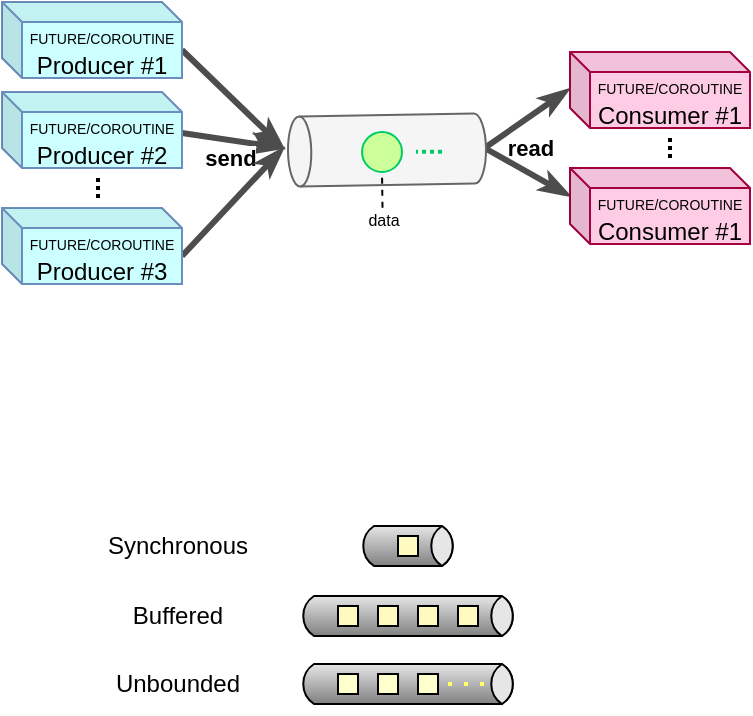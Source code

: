 <mxfile version="23.1.5" type="device" pages="2">
  <diagram id="aMwOTs6f9R6VMjx3bppE" name="Page-1">
    <mxGraphModel dx="500" dy="342" grid="1" gridSize="10" guides="1" tooltips="1" connect="1" arrows="1" fold="1" page="1" pageScale="1" pageWidth="1169" pageHeight="827" math="0" shadow="0">
      <root>
        <mxCell id="0" />
        <mxCell id="1" parent="0" />
        <mxCell id="mugfAPzPrLLupBdJbm17-26" value="" style="endArrow=classicThin;html=1;rounded=1;sketch=0;curved=0;entryX=0;entryY=0.5;entryDx=2.7;entryDy=0;entryPerimeter=0;exitX=1;exitY=0.5;exitDx=0;exitDy=0;strokeColor=#4D4D4D;strokeWidth=3;endFill=1;" parent="1" edge="1">
          <mxGeometry width="50" height="50" relative="1" as="geometry">
            <mxPoint x="282" y="222.5" as="sourcePoint" />
            <mxPoint x="332.7" y="230" as="targetPoint" />
          </mxGeometry>
        </mxCell>
        <mxCell id="mugfAPzPrLLupBdJbm17-11" value="" style="endArrow=classicThin;html=1;rounded=1;sketch=0;curved=0;entryX=0;entryY=0.5;entryDx=2.7;entryDy=0;entryPerimeter=0;exitX=0;exitY=0;exitDx=90;exitDy=24;exitPerimeter=0;strokeColor=#4D4D4D;strokeWidth=3;endFill=1;" parent="1" source="PeGZlQfUJxuQuzUFIjWj-1" edge="1">
          <mxGeometry width="50" height="50" relative="1" as="geometry">
            <mxPoint x="282" y="192.5" as="sourcePoint" />
            <mxPoint x="332.7" y="230" as="targetPoint" />
          </mxGeometry>
        </mxCell>
        <mxCell id="mugfAPzPrLLupBdJbm17-13" value="&lt;b&gt;send&lt;/b&gt;" style="edgeLabel;html=1;align=center;verticalAlign=middle;resizable=0;points=[];labelBackgroundColor=#FFFFFF;" parent="mugfAPzPrLLupBdJbm17-11" vertex="1" connectable="0">
          <mxGeometry x="-0.098" y="-1" relative="1" as="geometry">
            <mxPoint x="1" y="31" as="offset" />
          </mxGeometry>
        </mxCell>
        <mxCell id="mugfAPzPrLLupBdJbm17-15" value="" style="endArrow=classicThin;html=1;rounded=1;sketch=0;curved=0;entryX=-0.005;entryY=0.489;entryDx=0;entryDy=0;exitX=1;exitY=0.5;exitDx=-2.7;exitDy=0;exitPerimeter=0;entryPerimeter=0;strokeColor=#4D4D4D;strokeWidth=3;endFill=1;" parent="1" target="PeGZlQfUJxuQuzUFIjWj-4" edge="1">
          <mxGeometry width="50" height="50" relative="1" as="geometry">
            <mxPoint x="433.3" y="230" as="sourcePoint" />
            <mxPoint x="481.0" y="200.5" as="targetPoint" />
          </mxGeometry>
        </mxCell>
        <mxCell id="mugfAPzPrLLupBdJbm17-16" value="&lt;b&gt;read&lt;/b&gt;" style="edgeLabel;html=1;align=center;verticalAlign=middle;resizable=0;points=[];" parent="mugfAPzPrLLupBdJbm17-15" vertex="1" connectable="0">
          <mxGeometry x="-0.098" y="-1" relative="1" as="geometry">
            <mxPoint x="3" y="12" as="offset" />
          </mxGeometry>
        </mxCell>
        <mxCell id="mugfAPzPrLLupBdJbm17-21" style="rounded=0;sketch=0;orthogonalLoop=1;jettySize=auto;html=1;exitX=0;exitY=0;exitDx=0;exitDy=14;entryX=1;entryY=0.5;entryDx=-2.7;entryDy=0;entryPerimeter=0;startArrow=classicThin;startFill=1;endArrow=none;endFill=0;exitPerimeter=0;strokeColor=#4D4D4D;strokeWidth=3;" parent="1" source="PeGZlQfUJxuQuzUFIjWj-5" edge="1">
          <mxGeometry relative="1" as="geometry">
            <mxPoint x="481.0" y="247.5" as="sourcePoint" />
            <mxPoint x="433.3" y="230" as="targetPoint" />
          </mxGeometry>
        </mxCell>
        <mxCell id="mugfAPzPrLLupBdJbm17-22" value="" style="endArrow=none;dashed=1;html=1;rounded=0;sketch=0;dashPattern=1 1;strokeWidth=2;" parent="1" edge="1">
          <mxGeometry width="50" height="50" relative="1" as="geometry">
            <mxPoint x="526" y="225" as="sourcePoint" />
            <mxPoint x="526" y="235" as="targetPoint" />
          </mxGeometry>
        </mxCell>
        <mxCell id="mugfAPzPrLLupBdJbm17-25" value="" style="endArrow=none;dashed=1;html=1;rounded=0;sketch=0;dashPattern=1 1;strokeWidth=2;" parent="1" edge="1">
          <mxGeometry width="50" height="50" relative="1" as="geometry">
            <mxPoint x="240" y="245" as="sourcePoint" />
            <mxPoint x="240" y="255" as="targetPoint" />
          </mxGeometry>
        </mxCell>
        <mxCell id="mugfAPzPrLLupBdJbm17-28" value="" style="endArrow=classicThin;html=1;rounded=1;sketch=0;curved=0;entryX=0;entryY=0.5;entryDx=2.7;entryDy=0;entryPerimeter=0;exitX=0;exitY=0;exitDx=90;exitDy=24;exitPerimeter=0;strokeColor=#4D4D4D;strokeWidth=3;endFill=1;" parent="1" source="PeGZlQfUJxuQuzUFIjWj-3" edge="1">
          <mxGeometry width="50" height="50" relative="1" as="geometry">
            <mxPoint x="282" y="264.5" as="sourcePoint" />
            <mxPoint x="332.7" y="230" as="targetPoint" />
          </mxGeometry>
        </mxCell>
        <mxCell id="mugfAPzPrLLupBdJbm17-30" value="" style="strokeWidth=1;outlineConnect=0;dashed=0;align=center;html=1;fontSize=8;shape=mxgraph.eip.dataChannel;verticalLabelPosition=bottom;verticalAlign=top;sketch=0;" parent="1" vertex="1">
          <mxGeometry x="340" y="454" width="110" height="20" as="geometry" />
        </mxCell>
        <mxCell id="WXEPO3sMHxBiIZp9lmY1-1" value="Buffered" style="text;html=1;strokeColor=none;fillColor=none;align=center;verticalAlign=middle;whiteSpace=wrap;rounded=0;" parent="1" vertex="1">
          <mxGeometry x="250" y="449" width="60" height="30" as="geometry" />
        </mxCell>
        <mxCell id="WXEPO3sMHxBiIZp9lmY1-2" value="" style="strokeWidth=1;outlineConnect=0;dashed=0;align=center;html=1;fontSize=8;shape=mxgraph.eip.dataChannel;verticalLabelPosition=bottom;verticalAlign=top;sketch=0;" parent="1" vertex="1">
          <mxGeometry x="370" y="419" width="50" height="20" as="geometry" />
        </mxCell>
        <mxCell id="WXEPO3sMHxBiIZp9lmY1-3" value="Synchronous" style="text;html=1;strokeColor=none;fillColor=none;align=center;verticalAlign=middle;whiteSpace=wrap;rounded=0;" parent="1" vertex="1">
          <mxGeometry x="250" y="414" width="60" height="30" as="geometry" />
        </mxCell>
        <mxCell id="WXEPO3sMHxBiIZp9lmY1-7" value="" style="strokeWidth=1;outlineConnect=0;dashed=0;align=center;fontSize=8;shape=mxgraph.eip.messageChannel;html=1;verticalLabelPosition=bottom;verticalAlign=top;" parent="1" vertex="1">
          <mxGeometry x="340" y="488" width="110" height="20" as="geometry" />
        </mxCell>
        <mxCell id="WXEPO3sMHxBiIZp9lmY1-11" value="" style="whiteSpace=wrap;html=1;aspect=fixed;fillColor=#FFFFCC;" parent="1" vertex="1">
          <mxGeometry x="360" y="493" width="10" height="10" as="geometry" />
        </mxCell>
        <mxCell id="WXEPO3sMHxBiIZp9lmY1-12" value="" style="whiteSpace=wrap;html=1;aspect=fixed;fillColor=#FFFFCC;" parent="1" vertex="1">
          <mxGeometry x="380" y="493" width="10" height="10" as="geometry" />
        </mxCell>
        <mxCell id="WXEPO3sMHxBiIZp9lmY1-13" value="" style="whiteSpace=wrap;html=1;aspect=fixed;fillColor=#FFFFCC;" parent="1" vertex="1">
          <mxGeometry x="400" y="493" width="10" height="10" as="geometry" />
        </mxCell>
        <mxCell id="WXEPO3sMHxBiIZp9lmY1-14" value="" style="endArrow=none;dashed=1;html=1;dashPattern=1 3;strokeWidth=2;rounded=0;strokeColor=#FFFF66;" parent="1" edge="1">
          <mxGeometry width="50" height="50" relative="1" as="geometry">
            <mxPoint x="433" y="498" as="sourcePoint" />
            <mxPoint x="413" y="498" as="targetPoint" />
          </mxGeometry>
        </mxCell>
        <mxCell id="WXEPO3sMHxBiIZp9lmY1-16" value="Unbounded" style="text;html=1;strokeColor=none;fillColor=none;align=center;verticalAlign=middle;whiteSpace=wrap;rounded=0;" parent="1" vertex="1">
          <mxGeometry x="250" y="483" width="60" height="30" as="geometry" />
        </mxCell>
        <mxCell id="PeGZlQfUJxuQuzUFIjWj-1" value="&lt;font style=&quot;font-size: 7px;&quot;&gt;FUTURE/COROUTINE&lt;br&gt;&lt;/font&gt;Producer #1" style="shape=cube;whiteSpace=wrap;html=1;boundedLbl=1;backgroundOutline=1;darkOpacity=0.05;darkOpacity2=0.1;size=10;fillColor=#CCFFFF;strokeColor=#6c8ebf;" vertex="1" parent="1">
          <mxGeometry x="192" y="157" width="90" height="38" as="geometry" />
        </mxCell>
        <mxCell id="PeGZlQfUJxuQuzUFIjWj-2" value="&lt;font style=&quot;font-size: 7px;&quot;&gt;FUTURE/COROUTINE&lt;br style=&quot;&quot;&gt;&lt;/font&gt;Producer #2" style="shape=cube;whiteSpace=wrap;html=1;boundedLbl=1;backgroundOutline=1;darkOpacity=0.05;darkOpacity2=0.1;size=10;fillColor=#CCFFFF;strokeColor=#6c8ebf;" vertex="1" parent="1">
          <mxGeometry x="192" y="202" width="90" height="38" as="geometry" />
        </mxCell>
        <mxCell id="PeGZlQfUJxuQuzUFIjWj-3" value="&lt;font style=&quot;font-size: 7px;&quot;&gt;FUTURE/COROUTINE&lt;br style=&quot;border-color: var(--border-color);&quot;&gt;&lt;/font&gt;Producer #3" style="shape=cube;whiteSpace=wrap;html=1;boundedLbl=1;backgroundOutline=1;darkOpacity=0.05;darkOpacity2=0.1;size=10;fillColor=#CCFFFF;strokeColor=#6c8ebf;" vertex="1" parent="1">
          <mxGeometry x="192" y="260" width="90" height="38" as="geometry" />
        </mxCell>
        <mxCell id="PeGZlQfUJxuQuzUFIjWj-4" value="&lt;font style=&quot;&quot; color=&quot;#000000&quot;&gt;&lt;span style=&quot;font-size: 7px;&quot;&gt;FUTURE/COROUTINE&lt;/span&gt;&lt;br style=&quot;border-color: var(--border-color); font-size: 7px;&quot;&gt;&lt;font style=&quot;font-size: 12px;&quot;&gt;Consumer #1&lt;/font&gt;&lt;/font&gt;" style="shape=cube;whiteSpace=wrap;html=1;boundedLbl=1;backgroundOutline=1;darkOpacity=0.05;darkOpacity2=0.1;size=10;fillColor=#FFCCE6;strokeColor=#A50040;fontColor=#ffffff;" vertex="1" parent="1">
          <mxGeometry x="476" y="182" width="90" height="38" as="geometry" />
        </mxCell>
        <mxCell id="PeGZlQfUJxuQuzUFIjWj-5" value="&lt;font color=&quot;#000000&quot; style=&quot;font-size: 7px;&quot;&gt;FUTURE/COROUTINE&lt;br style=&quot;border-color: var(--border-color);&quot;&gt;&lt;/font&gt;&lt;font color=&quot;#000000&quot;&gt;Consumer #1&lt;/font&gt;" style="shape=cube;whiteSpace=wrap;html=1;boundedLbl=1;backgroundOutline=1;darkOpacity=0.05;darkOpacity2=0.1;size=10;fillColor=#FFCCE6;strokeColor=#A50040;fontColor=#ffffff;" vertex="1" parent="1">
          <mxGeometry x="476" y="240" width="90" height="38" as="geometry" />
        </mxCell>
        <mxCell id="PeGZlQfUJxuQuzUFIjWj-15" value="" style="endArrow=none;dashed=1;html=1;dashPattern=1 3;strokeWidth=2;rounded=0;strokeColor=#FFFF66;" edge="1" parent="1">
          <mxGeometry width="50" height="50" relative="1" as="geometry">
            <mxPoint x="423" y="230" as="sourcePoint" />
            <mxPoint x="403" y="230" as="targetPoint" />
          </mxGeometry>
        </mxCell>
        <mxCell id="PeGZlQfUJxuQuzUFIjWj-16" value="" style="shape=cylinder3;whiteSpace=wrap;html=1;boundedLbl=1;backgroundOutline=1;size=5.817;rotation=-91;fillColor=#f5f5f5;strokeColor=#666666;fontColor=#333333;" vertex="1" parent="1">
          <mxGeometry x="367" y="181.51" width="35" height="99" as="geometry" />
        </mxCell>
        <mxCell id="PeGZlQfUJxuQuzUFIjWj-20" value="" style="endArrow=none;dashed=1;html=1;rounded=0;sketch=0;dashPattern=1 1;strokeWidth=2;strokeColor=#00CC66;" edge="1" parent="1">
          <mxGeometry width="50" height="50" relative="1" as="geometry">
            <mxPoint x="412" y="231.84" as="sourcePoint" />
            <mxPoint x="399" y="231.84" as="targetPoint" />
          </mxGeometry>
        </mxCell>
        <mxCell id="PeGZlQfUJxuQuzUFIjWj-21" value="" style="ellipse;whiteSpace=wrap;html=1;aspect=fixed;fillColor=#CCFF99;strokeColor=#00CC66;fontColor=#ffffff;" vertex="1" parent="1">
          <mxGeometry x="372" y="222.01" width="20" height="20" as="geometry" />
        </mxCell>
        <mxCell id="PeGZlQfUJxuQuzUFIjWj-22" value="" style="endArrow=none;html=1;rounded=0;entryX=0.5;entryY=1;entryDx=0;entryDy=0;dashed=1;endFill=0;exitX=0.5;exitY=0;exitDx=0;exitDy=0;" edge="1" parent="1" source="PeGZlQfUJxuQuzUFIjWj-23" target="PeGZlQfUJxuQuzUFIjWj-21">
          <mxGeometry width="50" height="50" relative="1" as="geometry">
            <mxPoint x="380" y="270" as="sourcePoint" />
            <mxPoint x="400" y="220" as="targetPoint" />
          </mxGeometry>
        </mxCell>
        <mxCell id="PeGZlQfUJxuQuzUFIjWj-23" value="&lt;font style=&quot;font-size: 8px;&quot;&gt;data&lt;/font&gt;" style="text;html=1;align=center;verticalAlign=middle;whiteSpace=wrap;rounded=0;" vertex="1" parent="1">
          <mxGeometry x="364.5" y="259.88" width="35.5" height="10.12" as="geometry" />
        </mxCell>
      </root>
    </mxGraphModel>
  </diagram>
  <diagram id="3a8hVjhjdrr7WiaXMhHX" name="Page-2">
    <mxGraphModel dx="586" dy="401" grid="1" gridSize="10" guides="1" tooltips="1" connect="1" arrows="1" fold="1" page="1" pageScale="1" pageWidth="1169" pageHeight="827" math="0" shadow="0">
      <root>
        <mxCell id="0" />
        <mxCell id="1" parent="0" />
        <mxCell id="14MCil_7jfxg2Hh28OgQ-18" style="edgeStyle=orthogonalEdgeStyle;rounded=0;orthogonalLoop=1;jettySize=auto;html=1;entryX=0;entryY=0.5;entryDx=2.7;entryDy=0;entryPerimeter=0;" parent="1" source="J-YGsEJLAHpFyjtgHunB-54" target="5zWQOH64XqasBRFnEztx-10" edge="1">
          <mxGeometry relative="1" as="geometry">
            <mxPoint x="387.7" y="338" as="targetPoint" />
          </mxGeometry>
        </mxCell>
        <mxCell id="J-YGsEJLAHpFyjtgHunB-37" value="" style="sketch=0;outlineConnect=0;fontColor=#232F3E;gradientColor=none;fillColor=#4D4D4D;strokeColor=none;dashed=0;verticalLabelPosition=bottom;verticalAlign=top;align=center;html=1;fontSize=12;fontStyle=0;aspect=fixed;pointerEvents=1;shape=mxgraph.aws4.iot_thing_temperature_sensor;" parent="1" vertex="1">
          <mxGeometry x="221" y="250" width="30" height="30" as="geometry" />
        </mxCell>
        <mxCell id="J-YGsEJLAHpFyjtgHunB-38" value="" style="sketch=0;outlineConnect=0;fontColor=#232F3E;gradientColor=none;fillColor=#4D4D4D;strokeColor=none;dashed=0;verticalLabelPosition=bottom;verticalAlign=top;align=center;html=1;fontSize=12;fontStyle=0;aspect=fixed;pointerEvents=1;shape=mxgraph.aws4.iot_thing_temperature_sensor;" parent="1" vertex="1">
          <mxGeometry x="205" y="295" width="30" height="30" as="geometry" />
        </mxCell>
        <mxCell id="J-YGsEJLAHpFyjtgHunB-41" value="" style="aspect=fixed;perimeter=ellipsePerimeter;html=1;align=center;shadow=0;dashed=0;fontColor=#4277BB;labelBackgroundColor=#ffffff;fontSize=12;spacingTop=3;image;image=img/lib/ibm/users/sensor.svg;strokeColor=default;fillColor=#4D4D4D;" parent="1" vertex="1">
          <mxGeometry x="231" y="345" width="30" height="30" as="geometry" />
        </mxCell>
        <mxCell id="J-YGsEJLAHpFyjtgHunB-54" value="Sensor&lt;br&gt;Source" style="ellipse;shape=umlControl;whiteSpace=wrap;html=1;fontSize=9;strokeColor=default;fillColor=none;" parent="1" vertex="1">
          <mxGeometry x="290" y="275" width="50" height="60" as="geometry" />
        </mxCell>
        <mxCell id="J-YGsEJLAHpFyjtgHunB-58" value="" style="endArrow=none;dashed=1;html=1;dashPattern=1 3;strokeWidth=2;rounded=0;fontSize=9;" parent="1" edge="1">
          <mxGeometry width="50" height="50" relative="1" as="geometry">
            <mxPoint x="236" y="411" as="sourcePoint" />
            <mxPoint x="235.73" y="393" as="targetPoint" />
          </mxGeometry>
        </mxCell>
        <mxCell id="J-YGsEJLAHpFyjtgHunB-59" value="" style="endArrow=openThin;dashed=1;html=1;strokeWidth=2;fontSize=9;entryX=0.004;entryY=0.6;entryDx=0;entryDy=0;entryPerimeter=0;curved=1;dashPattern=1 2;endFill=0;" parent="1" source="J-YGsEJLAHpFyjtgHunB-37" target="J-YGsEJLAHpFyjtgHunB-54" edge="1">
          <mxGeometry width="50" height="50" relative="1" as="geometry">
            <mxPoint x="240" y="370" as="sourcePoint" />
            <mxPoint x="290" y="320" as="targetPoint" />
            <Array as="points">
              <mxPoint x="270" y="270" />
              <mxPoint x="250" y="310" />
            </Array>
          </mxGeometry>
        </mxCell>
        <mxCell id="J-YGsEJLAHpFyjtgHunB-60" value="" style="endArrow=openThin;dashed=1;html=1;strokeWidth=2;fontSize=9;curved=1;dashPattern=1 2;endFill=0;" parent="1" source="J-YGsEJLAHpFyjtgHunB-38" edge="1">
          <mxGeometry width="50" height="50" relative="1" as="geometry">
            <mxPoint x="220" y="308.143" as="sourcePoint" />
            <mxPoint x="290" y="311" as="targetPoint" />
            <Array as="points">
              <mxPoint x="240" y="311" />
              <mxPoint x="250" y="311" />
            </Array>
          </mxGeometry>
        </mxCell>
        <mxCell id="J-YGsEJLAHpFyjtgHunB-61" value="" style="endArrow=block;dashed=1;html=1;strokeWidth=2;fontSize=9;entryX=0.008;entryY=0.6;entryDx=0;entryDy=0;entryPerimeter=0;curved=1;dashPattern=1 2;endFill=1;exitX=0.5;exitY=0;exitDx=0;exitDy=0;" parent="1" source="J-YGsEJLAHpFyjtgHunB-41" target="J-YGsEJLAHpFyjtgHunB-54" edge="1">
          <mxGeometry width="50" height="50" relative="1" as="geometry">
            <mxPoint x="240" y="276.364" as="sourcePoint" />
            <mxPoint x="300.2" y="321" as="targetPoint" />
            <Array as="points">
              <mxPoint x="250" y="330" />
              <mxPoint x="260" y="310" />
            </Array>
          </mxGeometry>
        </mxCell>
        <mxCell id="14MCil_7jfxg2Hh28OgQ-8" value="" style="strokeWidth=1;outlineConnect=0;dashed=0;align=center;html=1;fontSize=8;shape=mxgraph.eip.channel_adapter;rotation=-90;" parent="1" vertex="1">
          <mxGeometry x="710.75" y="302" width="28" height="74" as="geometry" />
        </mxCell>
        <mxCell id="14MCil_7jfxg2Hh28OgQ-12" value="" style="strokeWidth=1;outlineConnect=0;dashed=0;align=center;html=1;fontSize=8;shape=mxgraph.eip.dataChannel;verticalLabelPosition=bottom;labelBackgroundColor=#ffffff;verticalAlign=top;" parent="1" vertex="1">
          <mxGeometry x="391" y="256" width="89" height="20" as="geometry" />
        </mxCell>
        <mxCell id="14MCil_7jfxg2Hh28OgQ-14" value="&lt;font style=&quot;font-size: 9px;&quot;&gt;Temperature&lt;/font&gt;" style="text;html=1;align=center;verticalAlign=middle;whiteSpace=wrap;rounded=0;" parent="1" vertex="1">
          <mxGeometry x="209" y="220" width="60" height="30" as="geometry" />
        </mxCell>
        <mxCell id="14MCil_7jfxg2Hh28OgQ-15" value="&lt;font style=&quot;font-size: 9px;&quot;&gt;Temperature&lt;/font&gt;" style="text;html=1;align=center;verticalAlign=middle;whiteSpace=wrap;rounded=0;" parent="1" vertex="1">
          <mxGeometry x="190" y="315" width="60" height="30" as="geometry" />
        </mxCell>
        <mxCell id="14MCil_7jfxg2Hh28OgQ-16" value="&lt;font style=&quot;font-size: 9px;&quot;&gt;Luminosity&lt;/font&gt;" style="text;html=1;align=center;verticalAlign=middle;whiteSpace=wrap;rounded=0;" parent="1" vertex="1">
          <mxGeometry x="216" y="365" width="60" height="30" as="geometry" />
        </mxCell>
        <mxCell id="14MCil_7jfxg2Hh28OgQ-17" style="edgeStyle=orthogonalEdgeStyle;rounded=0;orthogonalLoop=1;jettySize=auto;html=1;entryX=0;entryY=0.5;entryDx=2.7;entryDy=0;entryPerimeter=0;" parent="1" source="J-YGsEJLAHpFyjtgHunB-54" target="14MCil_7jfxg2Hh28OgQ-12" edge="1">
          <mxGeometry relative="1" as="geometry" />
        </mxCell>
        <mxCell id="14MCil_7jfxg2Hh28OgQ-27" value="&lt;font face=&quot;Courier New&quot; style=&quot;font-size: 9px;&quot;&gt;&lt;b&gt;groupBy&lt;/b&gt;&lt;/font&gt;" style="edgeLabel;html=1;align=center;verticalAlign=middle;resizable=0;points=[];" parent="14MCil_7jfxg2Hh28OgQ-17" vertex="1" connectable="0">
          <mxGeometry x="0.064" y="1" relative="1" as="geometry">
            <mxPoint y="22" as="offset" />
          </mxGeometry>
        </mxCell>
        <mxCell id="14MCil_7jfxg2Hh28OgQ-21" value="&lt;font style=&quot;font-size: 9px;&quot;&gt;&lt;b&gt;Multiplexer&lt;/b&gt;&lt;/font&gt;" style="text;html=1;align=center;verticalAlign=middle;whiteSpace=wrap;rounded=0;" parent="1" vertex="1">
          <mxGeometry x="697" y="326.5" width="55.5" height="25" as="geometry" />
        </mxCell>
        <mxCell id="14MCil_7jfxg2Hh28OgQ-22" value="" style="strokeWidth=1;outlineConnect=0;dashed=0;align=center;html=1;fontSize=8;shape=mxgraph.eip.dataChannel;verticalLabelPosition=bottom;labelBackgroundColor=#ffffff;verticalAlign=top;rotation=-180;" parent="1" vertex="1">
          <mxGeometry x="607" y="455" width="90" height="20" as="geometry" />
        </mxCell>
        <mxCell id="14MCil_7jfxg2Hh28OgQ-23" value="" style="strokeWidth=1;outlineConnect=0;dashed=0;align=center;html=1;fontSize=8;shape=mxgraph.eip.dataChannel;verticalLabelPosition=bottom;labelBackgroundColor=#ffffff;verticalAlign=top;rotation=-180;" parent="1" vertex="1">
          <mxGeometry x="607" y="389" width="90" height="20" as="geometry" />
        </mxCell>
        <mxCell id="14MCil_7jfxg2Hh28OgQ-24" style="edgeStyle=orthogonalEdgeStyle;rounded=0;orthogonalLoop=1;jettySize=auto;html=1;exitX=0;exitY=0.75;exitDx=0;exitDy=0;exitPerimeter=0;entryX=0;entryY=0.5;entryDx=2.7;entryDy=0;entryPerimeter=0;" parent="1" target="14MCil_7jfxg2Hh28OgQ-22" edge="1" source="14MCil_7jfxg2Hh28OgQ-8">
          <mxGeometry relative="1" as="geometry">
            <mxPoint x="740.71" y="357" as="sourcePoint" />
            <mxPoint x="698.01" y="469.5" as="targetPoint" />
            <Array as="points">
              <mxPoint x="735" y="353" />
              <mxPoint x="735" y="465" />
            </Array>
          </mxGeometry>
        </mxCell>
        <mxCell id="14MCil_7jfxg2Hh28OgQ-28" value="" style="strokeWidth=1;outlineConnect=0;dashed=0;align=center;html=1;fontSize=8;shape=mxgraph.eip.dataChannel;verticalLabelPosition=bottom;labelBackgroundColor=#ffffff;verticalAlign=top;" parent="1" vertex="1">
          <mxGeometry x="526" y="256" width="90" height="20" as="geometry" />
        </mxCell>
        <mxCell id="14MCil_7jfxg2Hh28OgQ-29" style="edgeStyle=orthogonalEdgeStyle;rounded=0;orthogonalLoop=1;jettySize=auto;html=1;exitX=1;exitY=0.5;exitDx=-2.7;exitDy=0;exitPerimeter=0;entryX=0;entryY=0.5;entryDx=2.7;entryDy=0;entryPerimeter=0;" parent="1" source="14MCil_7jfxg2Hh28OgQ-12" target="14MCil_7jfxg2Hh28OgQ-28" edge="1">
          <mxGeometry relative="1" as="geometry" />
        </mxCell>
        <mxCell id="14MCil_7jfxg2Hh28OgQ-30" value="&lt;font face=&quot;Courier New&quot; style=&quot;font-size: 9px;&quot;&gt;&lt;b&gt;buffer&lt;/b&gt;&lt;/font&gt;" style="edgeLabel;html=1;align=center;verticalAlign=middle;resizable=0;points=[];" parent="14MCil_7jfxg2Hh28OgQ-29" vertex="1" connectable="0">
          <mxGeometry x="-0.372" y="1" relative="1" as="geometry">
            <mxPoint x="6" as="offset" />
          </mxGeometry>
        </mxCell>
        <mxCell id="14MCil_7jfxg2Hh28OgQ-33" style="edgeStyle=orthogonalEdgeStyle;rounded=0;orthogonalLoop=1;jettySize=auto;html=1;entryX=1;entryY=0.5;entryDx=0;entryDy=0;entryPerimeter=0;exitX=1;exitY=0.5;exitDx=0;exitDy=0;" parent="1" source="14MCil_7jfxg2Hh28OgQ-35" target="14MCil_7jfxg2Hh28OgQ-8" edge="1">
          <mxGeometry relative="1" as="geometry">
            <mxPoint x="560" y="450" as="sourcePoint" />
          </mxGeometry>
        </mxCell>
        <mxCell id="14MCil_7jfxg2Hh28OgQ-35" value="" style="rounded=1;whiteSpace=wrap;html=1;dashed=1;fillColor=#fff2cc;strokeColor=#FF9933;opacity=30;" parent="1" vertex="1">
          <mxGeometry x="380" y="231" width="240" height="59" as="geometry" />
        </mxCell>
        <mxCell id="14MCil_7jfxg2Hh28OgQ-36" value="&lt;font size=&quot;1&quot; color=&quot;#cc6600&quot; style=&quot;&quot;&gt;&lt;i style=&quot;&quot;&gt;&lt;b style=&quot;font-size: 9px;&quot;&gt;pipeline of transformations&lt;/b&gt;&lt;/i&gt;&lt;/font&gt;" style="text;html=1;align=center;verticalAlign=middle;whiteSpace=wrap;rounded=0;" parent="1" vertex="1">
          <mxGeometry x="380" y="231" width="240" height="10" as="geometry" />
        </mxCell>
        <mxCell id="14MCil_7jfxg2Hh28OgQ-37" value="Lamps&lt;br&gt;Controller" style="ellipse;shape=umlControl;whiteSpace=wrap;html=1;fontSize=9;strokeColor=default;fillColor=none;" parent="1" vertex="1">
          <mxGeometry x="634" y="300" width="50" height="60" as="geometry" />
        </mxCell>
        <mxCell id="14MCil_7jfxg2Hh28OgQ-38" value="Thermostat" style="ellipse;shape=umlControl;whiteSpace=wrap;html=1;fontSize=9;strokeColor=default;fillColor=none;" parent="1" vertex="1">
          <mxGeometry x="545" y="365" width="50" height="60" as="geometry" />
        </mxCell>
        <mxCell id="14MCil_7jfxg2Hh28OgQ-39" value="Sensor&lt;br&gt;Health&lt;br&gt;Checker" style="ellipse;shape=umlControl;whiteSpace=wrap;html=1;fontSize=9;strokeColor=default;fillColor=none;" parent="1" vertex="1">
          <mxGeometry x="545" y="432" width="50" height="60" as="geometry" />
        </mxCell>
        <mxCell id="14MCil_7jfxg2Hh28OgQ-42" style="edgeStyle=orthogonalEdgeStyle;rounded=0;orthogonalLoop=1;jettySize=auto;html=1;exitX=0;exitY=0.25;exitDx=0;exitDy=0;exitPerimeter=0;entryX=0;entryY=0.5;entryDx=2.7;entryDy=0;entryPerimeter=0;" parent="1" source="14MCil_7jfxg2Hh28OgQ-8" target="14MCil_7jfxg2Hh28OgQ-23" edge="1">
          <mxGeometry relative="1" as="geometry">
            <mxPoint x="676" y="348" as="sourcePoint" />
            <mxPoint x="646" y="440" as="targetPoint" />
            <Array as="points">
              <mxPoint x="712" y="399" />
            </Array>
          </mxGeometry>
        </mxCell>
        <mxCell id="14MCil_7jfxg2Hh28OgQ-44" style="edgeStyle=orthogonalEdgeStyle;rounded=0;orthogonalLoop=1;jettySize=auto;html=1;exitX=1;exitY=0.5;exitDx=-2.7;exitDy=0;exitPerimeter=0;entryX=0.993;entryY=0.581;entryDx=0;entryDy=0;entryPerimeter=0;" parent="1" source="14MCil_7jfxg2Hh28OgQ-23" target="14MCil_7jfxg2Hh28OgQ-38" edge="1">
          <mxGeometry relative="1" as="geometry" />
        </mxCell>
        <mxCell id="14MCil_7jfxg2Hh28OgQ-45" style="edgeStyle=orthogonalEdgeStyle;rounded=0;orthogonalLoop=1;jettySize=auto;html=1;exitX=1;exitY=0.5;exitDx=-2.7;exitDy=0;exitPerimeter=0;entryX=0.993;entryY=0.545;entryDx=0;entryDy=0;entryPerimeter=0;" parent="1" source="14MCil_7jfxg2Hh28OgQ-22" target="14MCil_7jfxg2Hh28OgQ-39" edge="1">
          <mxGeometry relative="1" as="geometry" />
        </mxCell>
        <mxCell id="5zWQOH64XqasBRFnEztx-1" value="&lt;font size=&quot;1&quot; color=&quot;#cc6600&quot; style=&quot;&quot;&gt;&lt;i style=&quot;&quot;&gt;&lt;span style=&quot;font-size: 9px;&quot;&gt;temperature entries&lt;/span&gt;&lt;/i&gt;&lt;/font&gt;" style="text;html=1;align=center;verticalAlign=middle;whiteSpace=wrap;rounded=0;" vertex="1" parent="1">
          <mxGeometry x="380" y="279" width="240" height="10" as="geometry" />
        </mxCell>
        <mxCell id="5zWQOH64XqasBRFnEztx-10" value="" style="strokeWidth=1;outlineConnect=0;dashed=0;align=center;html=1;fontSize=8;shape=mxgraph.eip.dataChannel;verticalLabelPosition=bottom;labelBackgroundColor=#ffffff;verticalAlign=top;" vertex="1" parent="1">
          <mxGeometry x="391" y="326" width="89" height="20" as="geometry" />
        </mxCell>
        <mxCell id="5zWQOH64XqasBRFnEztx-11" value="" style="strokeWidth=1;outlineConnect=0;dashed=0;align=center;html=1;fontSize=8;shape=mxgraph.eip.dataChannel;verticalLabelPosition=bottom;labelBackgroundColor=#ffffff;verticalAlign=top;" vertex="1" parent="1">
          <mxGeometry x="526" y="326" width="90" height="20" as="geometry" />
        </mxCell>
        <mxCell id="5zWQOH64XqasBRFnEztx-12" style="edgeStyle=orthogonalEdgeStyle;rounded=0;orthogonalLoop=1;jettySize=auto;html=1;exitX=1;exitY=0.5;exitDx=-2.7;exitDy=0;exitPerimeter=0;entryX=0;entryY=0.5;entryDx=2.7;entryDy=0;entryPerimeter=0;" edge="1" parent="1" source="5zWQOH64XqasBRFnEztx-10" target="5zWQOH64XqasBRFnEztx-11">
          <mxGeometry relative="1" as="geometry" />
        </mxCell>
        <mxCell id="5zWQOH64XqasBRFnEztx-13" value="&lt;font face=&quot;Courier New&quot; style=&quot;font-size: 9px;&quot;&gt;&lt;b&gt;buffer&lt;/b&gt;&lt;/font&gt;" style="edgeLabel;html=1;align=center;verticalAlign=middle;resizable=0;points=[];" vertex="1" connectable="0" parent="5zWQOH64XqasBRFnEztx-12">
          <mxGeometry x="-0.372" y="1" relative="1" as="geometry">
            <mxPoint x="6" as="offset" />
          </mxGeometry>
        </mxCell>
        <mxCell id="5zWQOH64XqasBRFnEztx-14" value="" style="rounded=1;whiteSpace=wrap;html=1;dashed=1;fillColor=#d5e8d4;strokeColor=#82b366;opacity=30;" vertex="1" parent="1">
          <mxGeometry x="380" y="301" width="240" height="59" as="geometry" />
        </mxCell>
        <mxCell id="5zWQOH64XqasBRFnEztx-15" value="&lt;font color=&quot;#00994d&quot; size=&quot;1&quot; style=&quot;&quot;&gt;&lt;i style=&quot;&quot;&gt;&lt;b style=&quot;font-size: 9px;&quot;&gt;pipeline of transformations&lt;/b&gt;&lt;/i&gt;&lt;/font&gt;" style="text;html=1;align=center;verticalAlign=middle;whiteSpace=wrap;rounded=0;" vertex="1" parent="1">
          <mxGeometry x="380" y="301" width="240" height="10" as="geometry" />
        </mxCell>
        <mxCell id="5zWQOH64XqasBRFnEztx-16" value="&lt;font color=&quot;#00994d&quot; size=&quot;1&quot; style=&quot;&quot;&gt;&lt;i style=&quot;&quot;&gt;&lt;span style=&quot;font-size: 9px;&quot;&gt;luminosity entries&lt;/span&gt;&lt;/i&gt;&lt;/font&gt;" style="text;html=1;align=center;verticalAlign=middle;whiteSpace=wrap;rounded=0;" vertex="1" parent="1">
          <mxGeometry x="380" y="349" width="240" height="10" as="geometry" />
        </mxCell>
        <mxCell id="5zWQOH64XqasBRFnEztx-18" style="edgeStyle=orthogonalEdgeStyle;rounded=0;orthogonalLoop=1;jettySize=auto;html=1;exitX=1;exitY=0.5;exitDx=0;exitDy=0;entryX=0.039;entryY=0.509;entryDx=0;entryDy=0;entryPerimeter=0;" edge="1" parent="1" source="5zWQOH64XqasBRFnEztx-14" target="14MCil_7jfxg2Hh28OgQ-37">
          <mxGeometry relative="1" as="geometry" />
        </mxCell>
      </root>
    </mxGraphModel>
  </diagram>
</mxfile>
